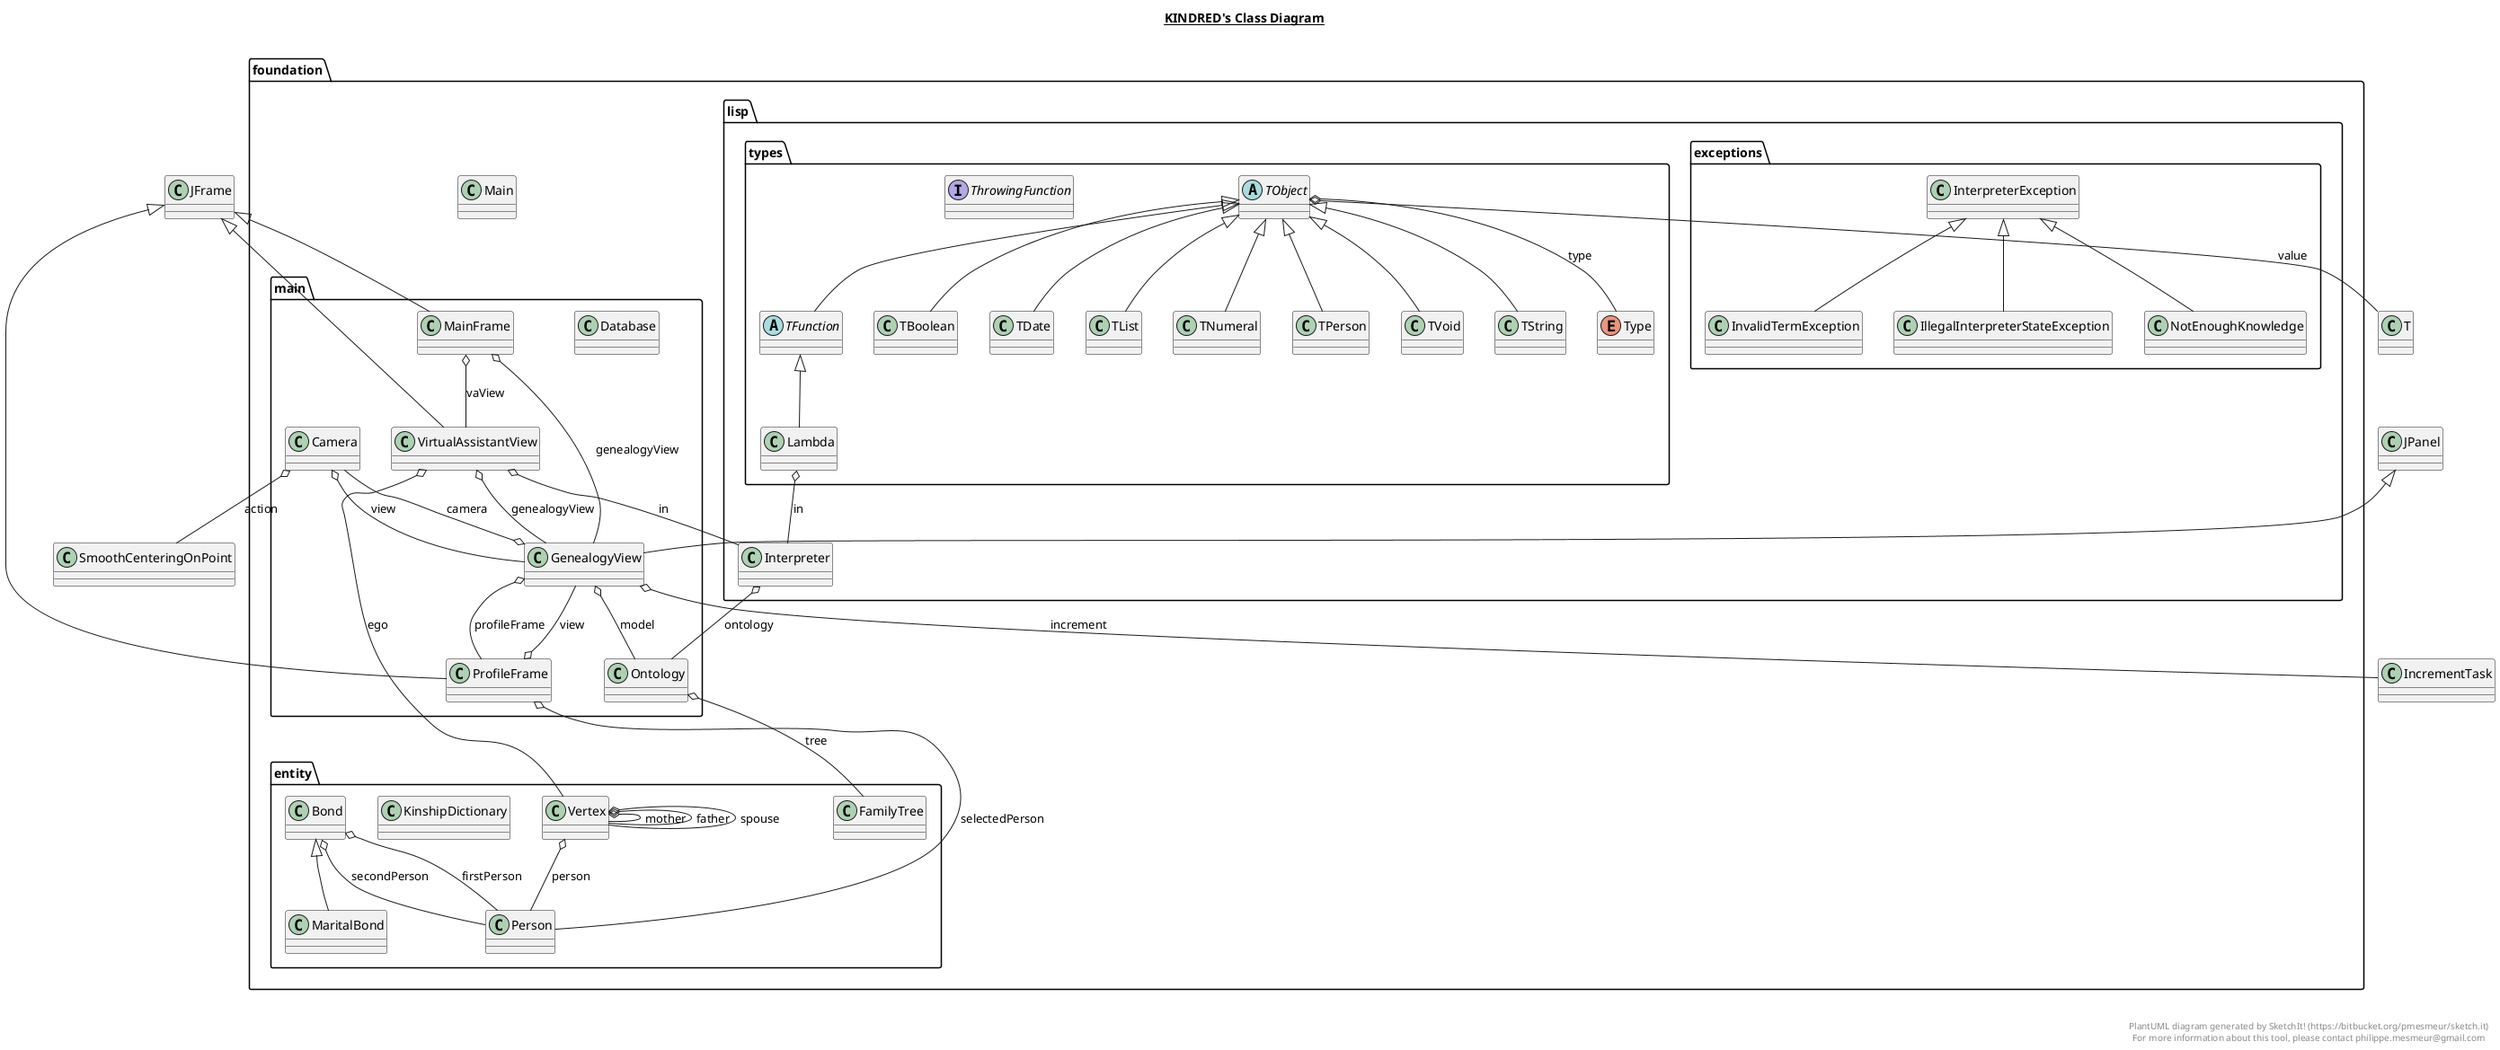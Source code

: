 @startuml

title __KINDRED's Class Diagram__\n

  package foundation {
    package foundation.entity {
      class Bond {
      }
    }
  }
  

  package foundation {
    package foundation.main {
      class Camera {
      }
    }
  }
  

  package foundation {
    package foundation.main {
      class Database {
      }
    }
  }
  

  package foundation {
    package foundation.entity {
      class FamilyTree {
      }
    }
  }
  

  package foundation {
    package foundation.main {
      class GenealogyView {
      }
    }
  }
  

  package foundation {
    package foundation.lisp {
      package foundation.lisp.exceptions {
        class IllegalInterpreterStateException {
        }
      }
    }
  }
  

  package foundation {
    package foundation.lisp {
      class Interpreter {
      }
    }
  }
  

  package foundation {
    package foundation.lisp {
      package foundation.lisp.exceptions {
        class InterpreterException {
        }
      }
    }
  }
  

  package foundation {
    package foundation.lisp {
      package foundation.lisp.exceptions {
        class InvalidTermException {
        }
      }
    }
  }
  

  package foundation {
    package foundation.entity {
      class KinshipDictionary {
      }
    }
  }
  

  package foundation {
    package foundation.lisp {
      package foundation.lisp.types {
        class Lambda {
        }
      }
    }
  }
  

  package foundation {
    class Main {
    }
  }
  

  package foundation {
    package foundation.main {
      class MainFrame {
      }
    }
  }
  

  package foundation {
    package foundation.entity {
      class MaritalBond {
      }
    }
  }
  

  package foundation {
    package foundation.lisp {
      package foundation.lisp.exceptions {
        class NotEnoughKnowledge {
        }
      }
    }
  }
  

  package foundation {
    package foundation.main {
      class Ontology {
      }
    }
  }
  

  package foundation {
    package foundation.entity {
      class Person {
      }
    }
  }
  

  package foundation {
    package foundation.main {
      class ProfileFrame {
      }
    }
  }
  

  package foundation {
    package foundation.lisp {
      package foundation.lisp.types {
        class TBoolean {
        }
      }
    }
  }
  

  package foundation {
    package foundation.lisp {
      package foundation.lisp.types {
        class TDate {
        }
      }
    }
  }
  

  package foundation {
    package foundation.lisp {
      package foundation.lisp.types {
        abstract class TFunction {
        }
      }
    }
  }
  

  package foundation {
    package foundation.lisp {
      package foundation.lisp.types {
        class TList {
        }
      }
    }
  }
  

  package foundation {
    package foundation.lisp {
      package foundation.lisp.types {
        class TNumeral {
        }
      }
    }
  }
  

  package foundation {
    package foundation.lisp {
      package foundation.lisp.types {
        abstract class TObject {
        }
      }
    }
  }
  

  package foundation {
    package foundation.lisp {
      package foundation.lisp.types {
        class TPerson {
        }
      }
    }
  }
  

  package foundation {
    package foundation.lisp {
      package foundation.lisp.types {
        class TString {
        }
      }
    }
  }
  

  package foundation {
    package foundation.lisp {
      package foundation.lisp.types {
        class TVoid {
        }
      }
    }
  }
  

  package foundation {
    package foundation.lisp {
      package foundation.lisp.types {
        interface ThrowingFunction {
        }
      }
    }
  }
  

  package foundation {
    package foundation.lisp {
      package foundation.lisp.types {
        enum Type {
        }
      }
    }
  }
  

  package foundation {
    package foundation.entity {
      class Vertex {
      }
    }
  }
  

  package foundation {
    package foundation.main {
      class VirtualAssistantView {
      }
    }
  }
  

  Bond o-- Person : firstPerson
  Bond o-- Person : secondPerson
  Camera o-- GenealogyView : view
  Camera o-- SmoothCenteringOnPoint : action
  GenealogyView -up-|> JPanel
  GenealogyView o-- IncrementTask : increment
  GenealogyView o-- Ontology : model
  GenealogyView o-- ProfileFrame : profileFrame
  GenealogyView o-- Camera : camera
  IllegalInterpreterStateException -up-|> InterpreterException
  Interpreter o-- Ontology : ontology
  InvalidTermException -up-|> InterpreterException
  Lambda -up-|> TFunction
  Lambda o-- Interpreter : in
  MainFrame -up-|> JFrame
  MainFrame o-- GenealogyView : genealogyView
  MainFrame o-- VirtualAssistantView : vaView
  MaritalBond -up-|> Bond
  NotEnoughKnowledge -up-|> InterpreterException
  Ontology o-- FamilyTree : tree
  ProfileFrame -up-|> JFrame
  ProfileFrame o-- Person : selectedPerson
  ProfileFrame o-- GenealogyView : view
  TBoolean -up-|> TObject
  TDate -up-|> TObject
  TFunction -up-|> TObject
  TList -up-|> TObject
  TNumeral -up-|> TObject
  TObject o-- Type : type
  TObject o-- T : value
  TPerson -up-|> TObject
  TString -up-|> TObject
  TVoid -up-|> TObject
  Vertex o-- Person : person
  Vertex o-- Vertex : mother
  Vertex o-- Vertex : father
  Vertex o-- Vertex : spouse
  VirtualAssistantView -up-|> JFrame
  VirtualAssistantView o-- GenealogyView : genealogyView
  VirtualAssistantView o-- Interpreter : in
  VirtualAssistantView o-- Vertex : ego


right footer


PlantUML diagram generated by SketchIt! (https://bitbucket.org/pmesmeur/sketch.it)
For more information about this tool, please contact philippe.mesmeur@gmail.com
endfooter

@enduml
